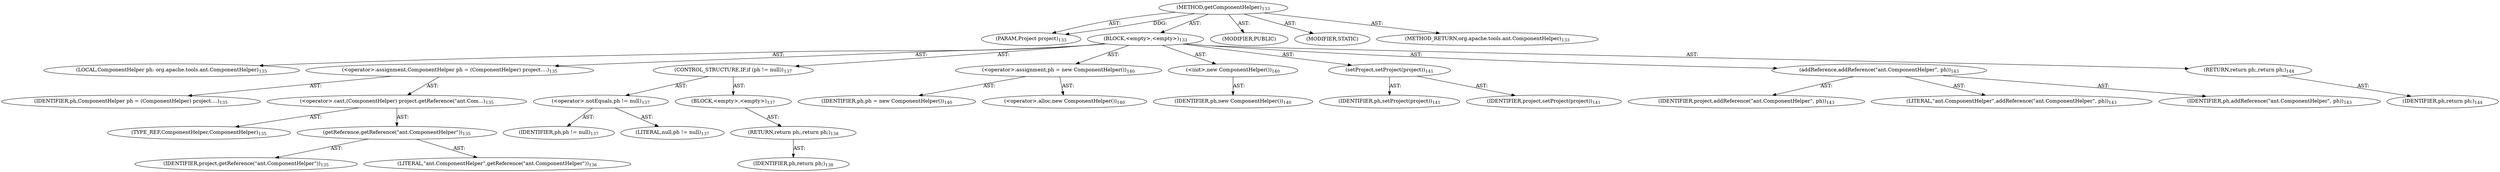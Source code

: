 digraph "getComponentHelper" {  
"111669149696" [label = <(METHOD,getComponentHelper)<SUB>133</SUB>> ]
"115964117016" [label = <(PARAM,Project project)<SUB>133</SUB>> ]
"25769803776" [label = <(BLOCK,&lt;empty&gt;,&lt;empty&gt;)<SUB>133</SUB>> ]
"94489280512" [label = <(LOCAL,ComponentHelper ph: org.apache.tools.ant.ComponentHelper)<SUB>135</SUB>> ]
"30064771072" [label = <(&lt;operator&gt;.assignment,ComponentHelper ph = (ComponentHelper) project....)<SUB>135</SUB>> ]
"68719476771" [label = <(IDENTIFIER,ph,ComponentHelper ph = (ComponentHelper) project....)<SUB>135</SUB>> ]
"30064771073" [label = <(&lt;operator&gt;.cast,(ComponentHelper) project.getReference(&quot;ant.Com...)<SUB>135</SUB>> ]
"180388626432" [label = <(TYPE_REF,ComponentHelper,ComponentHelper)<SUB>135</SUB>> ]
"30064771074" [label = <(getReference,getReference(&quot;ant.ComponentHelper&quot;))<SUB>135</SUB>> ]
"68719476772" [label = <(IDENTIFIER,project,getReference(&quot;ant.ComponentHelper&quot;))<SUB>135</SUB>> ]
"90194313216" [label = <(LITERAL,&quot;ant.ComponentHelper&quot;,getReference(&quot;ant.ComponentHelper&quot;))<SUB>136</SUB>> ]
"47244640256" [label = <(CONTROL_STRUCTURE,IF,if (ph != null))<SUB>137</SUB>> ]
"30064771075" [label = <(&lt;operator&gt;.notEquals,ph != null)<SUB>137</SUB>> ]
"68719476773" [label = <(IDENTIFIER,ph,ph != null)<SUB>137</SUB>> ]
"90194313217" [label = <(LITERAL,null,ph != null)<SUB>137</SUB>> ]
"25769803777" [label = <(BLOCK,&lt;empty&gt;,&lt;empty&gt;)<SUB>137</SUB>> ]
"146028888064" [label = <(RETURN,return ph;,return ph;)<SUB>138</SUB>> ]
"68719476774" [label = <(IDENTIFIER,ph,return ph;)<SUB>138</SUB>> ]
"30064771076" [label = <(&lt;operator&gt;.assignment,ph = new ComponentHelper())<SUB>140</SUB>> ]
"68719476775" [label = <(IDENTIFIER,ph,ph = new ComponentHelper())<SUB>140</SUB>> ]
"30064771077" [label = <(&lt;operator&gt;.alloc,new ComponentHelper())<SUB>140</SUB>> ]
"30064771078" [label = <(&lt;init&gt;,new ComponentHelper())<SUB>140</SUB>> ]
"68719476776" [label = <(IDENTIFIER,ph,new ComponentHelper())<SUB>140</SUB>> ]
"30064771079" [label = <(setProject,setProject(project))<SUB>141</SUB>> ]
"68719476777" [label = <(IDENTIFIER,ph,setProject(project))<SUB>141</SUB>> ]
"68719476778" [label = <(IDENTIFIER,project,setProject(project))<SUB>141</SUB>> ]
"30064771080" [label = <(addReference,addReference(&quot;ant.ComponentHelper&quot;, ph))<SUB>143</SUB>> ]
"68719476779" [label = <(IDENTIFIER,project,addReference(&quot;ant.ComponentHelper&quot;, ph))<SUB>143</SUB>> ]
"90194313218" [label = <(LITERAL,&quot;ant.ComponentHelper&quot;,addReference(&quot;ant.ComponentHelper&quot;, ph))<SUB>143</SUB>> ]
"68719476780" [label = <(IDENTIFIER,ph,addReference(&quot;ant.ComponentHelper&quot;, ph))<SUB>143</SUB>> ]
"146028888065" [label = <(RETURN,return ph;,return ph;)<SUB>144</SUB>> ]
"68719476781" [label = <(IDENTIFIER,ph,return ph;)<SUB>144</SUB>> ]
"133143986187" [label = <(MODIFIER,PUBLIC)> ]
"133143986188" [label = <(MODIFIER,STATIC)> ]
"128849018880" [label = <(METHOD_RETURN,org.apache.tools.ant.ComponentHelper)<SUB>133</SUB>> ]
  "111669149696" -> "115964117016"  [ label = "AST: "] 
  "111669149696" -> "25769803776"  [ label = "AST: "] 
  "111669149696" -> "133143986187"  [ label = "AST: "] 
  "111669149696" -> "133143986188"  [ label = "AST: "] 
  "111669149696" -> "128849018880"  [ label = "AST: "] 
  "25769803776" -> "94489280512"  [ label = "AST: "] 
  "25769803776" -> "30064771072"  [ label = "AST: "] 
  "25769803776" -> "47244640256"  [ label = "AST: "] 
  "25769803776" -> "30064771076"  [ label = "AST: "] 
  "25769803776" -> "30064771078"  [ label = "AST: "] 
  "25769803776" -> "30064771079"  [ label = "AST: "] 
  "25769803776" -> "30064771080"  [ label = "AST: "] 
  "25769803776" -> "146028888065"  [ label = "AST: "] 
  "30064771072" -> "68719476771"  [ label = "AST: "] 
  "30064771072" -> "30064771073"  [ label = "AST: "] 
  "30064771073" -> "180388626432"  [ label = "AST: "] 
  "30064771073" -> "30064771074"  [ label = "AST: "] 
  "30064771074" -> "68719476772"  [ label = "AST: "] 
  "30064771074" -> "90194313216"  [ label = "AST: "] 
  "47244640256" -> "30064771075"  [ label = "AST: "] 
  "47244640256" -> "25769803777"  [ label = "AST: "] 
  "30064771075" -> "68719476773"  [ label = "AST: "] 
  "30064771075" -> "90194313217"  [ label = "AST: "] 
  "25769803777" -> "146028888064"  [ label = "AST: "] 
  "146028888064" -> "68719476774"  [ label = "AST: "] 
  "30064771076" -> "68719476775"  [ label = "AST: "] 
  "30064771076" -> "30064771077"  [ label = "AST: "] 
  "30064771078" -> "68719476776"  [ label = "AST: "] 
  "30064771079" -> "68719476777"  [ label = "AST: "] 
  "30064771079" -> "68719476778"  [ label = "AST: "] 
  "30064771080" -> "68719476779"  [ label = "AST: "] 
  "30064771080" -> "90194313218"  [ label = "AST: "] 
  "30064771080" -> "68719476780"  [ label = "AST: "] 
  "146028888065" -> "68719476781"  [ label = "AST: "] 
  "111669149696" -> "115964117016"  [ label = "DDG: "] 
}
